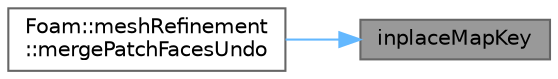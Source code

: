digraph "inplaceMapKey"
{
 // LATEX_PDF_SIZE
  bgcolor="transparent";
  edge [fontname=Helvetica,fontsize=10,labelfontname=Helvetica,labelfontsize=10];
  node [fontname=Helvetica,fontsize=10,shape=box,height=0.2,width=0.4];
  rankdir="RL";
  Node1 [id="Node000001",label="inplaceMapKey",height=0.2,width=0.4,color="gray40", fillcolor="grey60", style="filled", fontcolor="black",tooltip=" "];
  Node1 -> Node2 [id="edge1_Node000001_Node000002",dir="back",color="steelblue1",style="solid",tooltip=" "];
  Node2 [id="Node000002",label="Foam::meshRefinement\l::mergePatchFacesUndo",height=0.2,width=0.4,color="grey40", fillcolor="white", style="filled",URL="$classFoam_1_1meshRefinement.html#ad8250b1fa9c2e0cc9f75bd08c017d11a",tooltip=" "];
}
